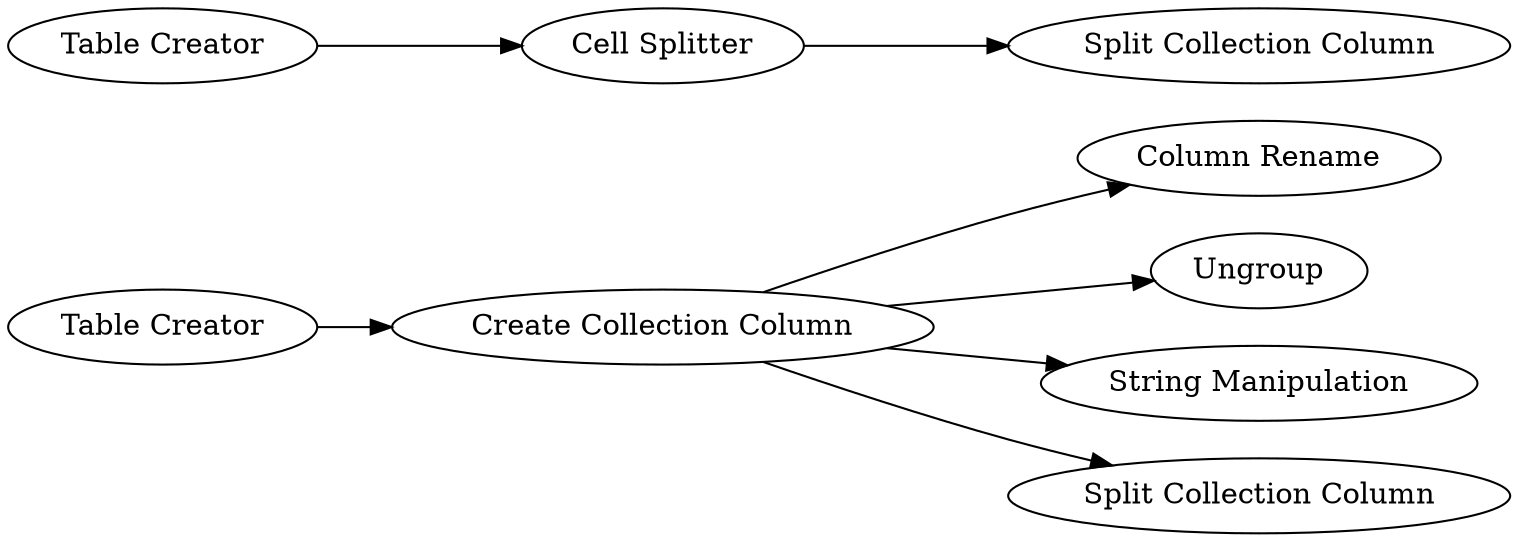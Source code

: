 digraph {
	"-2764174348176464240_2" [label="Table Creator"]
	"-2764174348176464240_1" [label="Column Rename"]
	"-2764174348176464240_49" [label=Ungroup]
	"-2764174348176464240_3" [label="Create Collection Column"]
	"-2764174348176464240_32" [label="String Manipulation"]
	"-2764174348176464240_139" [label="Split Collection Column"]
	"-2764174348176464240_138" [label="Table Creator"]
	"-2764174348176464240_50" [label="Split Collection Column"]
	"-2764174348176464240_137" [label="Cell Splitter"]
	"-2764174348176464240_138" -> "-2764174348176464240_137"
	"-2764174348176464240_3" -> "-2764174348176464240_32"
	"-2764174348176464240_3" -> "-2764174348176464240_1"
	"-2764174348176464240_3" -> "-2764174348176464240_49"
	"-2764174348176464240_2" -> "-2764174348176464240_3"
	"-2764174348176464240_137" -> "-2764174348176464240_139"
	"-2764174348176464240_3" -> "-2764174348176464240_50"
	rankdir=LR
}
